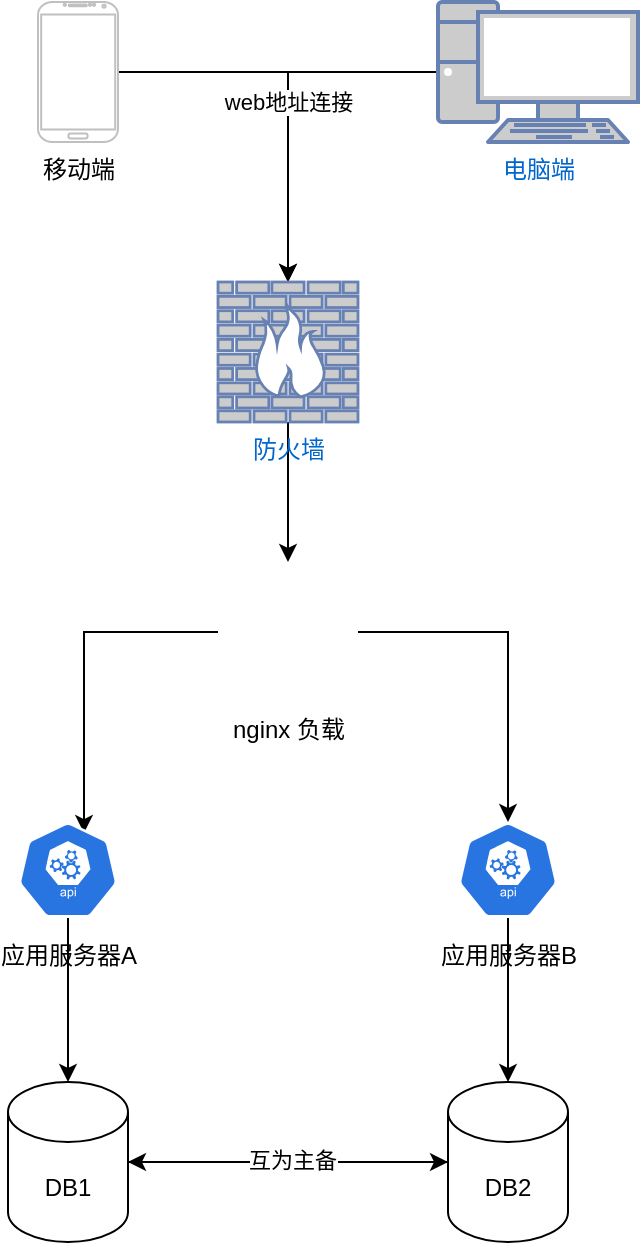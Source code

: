 <mxfile version="16.0.3" type="github">
  <diagram id="j5msO9XKNBTfVSApXjJV" name="Page-1">
    <mxGraphModel dx="1186" dy="661" grid="1" gridSize="10" guides="1" tooltips="1" connect="1" arrows="1" fold="1" page="1" pageScale="1" pageWidth="827" pageHeight="1169" math="0" shadow="0">
      <root>
        <mxCell id="0" />
        <mxCell id="1" parent="0" />
        <mxCell id="h-4lxs5_fm6_QuoArNwU-1" style="edgeStyle=orthogonalEdgeStyle;rounded=0;orthogonalLoop=1;jettySize=auto;html=1;" edge="1" parent="1" source="h-4lxs5_fm6_QuoArNwU-2" target="h-4lxs5_fm6_QuoArNwU-5">
          <mxGeometry relative="1" as="geometry" />
        </mxCell>
        <mxCell id="h-4lxs5_fm6_QuoArNwU-2" value="移动端" style="verticalLabelPosition=bottom;verticalAlign=top;html=1;shadow=0;dashed=0;strokeWidth=1;shape=mxgraph.android.phone2;strokeColor=#c0c0c0;" vertex="1" parent="1">
          <mxGeometry x="210" y="80" width="40" height="70" as="geometry" />
        </mxCell>
        <mxCell id="h-4lxs5_fm6_QuoArNwU-3" value="web地址连接" style="edgeStyle=orthogonalEdgeStyle;rounded=0;orthogonalLoop=1;jettySize=auto;html=1;" edge="1" parent="1" source="h-4lxs5_fm6_QuoArNwU-4" target="h-4lxs5_fm6_QuoArNwU-5">
          <mxGeometry relative="1" as="geometry" />
        </mxCell>
        <mxCell id="h-4lxs5_fm6_QuoArNwU-4" value="电脑端" style="fontColor=#0066CC;verticalAlign=top;verticalLabelPosition=bottom;labelPosition=center;align=center;html=1;outlineConnect=0;fillColor=#CCCCCC;strokeColor=#6881B3;gradientColor=none;gradientDirection=north;strokeWidth=2;shape=mxgraph.networks.pc;" vertex="1" parent="1">
          <mxGeometry x="410" y="80" width="100" height="70" as="geometry" />
        </mxCell>
        <mxCell id="h-4lxs5_fm6_QuoArNwU-12" style="edgeStyle=orthogonalEdgeStyle;rounded=0;orthogonalLoop=1;jettySize=auto;html=1;" edge="1" parent="1" source="h-4lxs5_fm6_QuoArNwU-5" target="h-4lxs5_fm6_QuoArNwU-6">
          <mxGeometry relative="1" as="geometry" />
        </mxCell>
        <mxCell id="h-4lxs5_fm6_QuoArNwU-5" value="防火墙" style="fontColor=#0066CC;verticalAlign=top;verticalLabelPosition=bottom;labelPosition=center;align=center;html=1;outlineConnect=0;fillColor=#CCCCCC;strokeColor=#6881B3;gradientColor=none;gradientDirection=north;strokeWidth=2;shape=mxgraph.networks.firewall;" vertex="1" parent="1">
          <mxGeometry x="300" y="220" width="70" height="70" as="geometry" />
        </mxCell>
        <mxCell id="h-4lxs5_fm6_QuoArNwU-13" style="edgeStyle=orthogonalEdgeStyle;rounded=0;orthogonalLoop=1;jettySize=auto;html=1;entryX=0.66;entryY=0.115;entryDx=0;entryDy=0;entryPerimeter=0;" edge="1" parent="1" source="h-4lxs5_fm6_QuoArNwU-6" target="h-4lxs5_fm6_QuoArNwU-7">
          <mxGeometry relative="1" as="geometry" />
        </mxCell>
        <mxCell id="h-4lxs5_fm6_QuoArNwU-14" style="edgeStyle=orthogonalEdgeStyle;rounded=0;orthogonalLoop=1;jettySize=auto;html=1;" edge="1" parent="1" source="h-4lxs5_fm6_QuoArNwU-6" target="h-4lxs5_fm6_QuoArNwU-8">
          <mxGeometry relative="1" as="geometry" />
        </mxCell>
        <mxCell id="h-4lxs5_fm6_QuoArNwU-6" value="nginx 负载&lt;br&gt;" style="shape=image;html=1;verticalAlign=top;verticalLabelPosition=bottom;labelBackgroundColor=#ffffff;imageAspect=0;aspect=fixed;image=https://cdn4.iconfinder.com/data/icons/logos-brands-5/24/nginx-128.png" vertex="1" parent="1">
          <mxGeometry x="300" y="360" width="70" height="70" as="geometry" />
        </mxCell>
        <mxCell id="h-4lxs5_fm6_QuoArNwU-21" style="edgeStyle=none;rounded=0;orthogonalLoop=1;jettySize=auto;html=1;" edge="1" parent="1" source="h-4lxs5_fm6_QuoArNwU-7" target="h-4lxs5_fm6_QuoArNwU-15">
          <mxGeometry relative="1" as="geometry" />
        </mxCell>
        <mxCell id="h-4lxs5_fm6_QuoArNwU-7" value="&lt;br&gt;&lt;br&gt;&lt;br&gt;&lt;br&gt;&lt;br&gt;&lt;br&gt;应用服务器A" style="html=1;dashed=0;whitespace=wrap;fillColor=#2875E2;strokeColor=#ffffff;points=[[0.005,0.63,0],[0.1,0.2,0],[0.9,0.2,0],[0.5,0,0],[0.995,0.63,0],[0.72,0.99,0],[0.5,1,0],[0.28,0.99,0]];shape=mxgraph.kubernetes.icon;prIcon=api" vertex="1" parent="1">
          <mxGeometry x="200" y="490" width="50" height="48" as="geometry" />
        </mxCell>
        <mxCell id="h-4lxs5_fm6_QuoArNwU-22" style="edgeStyle=none;rounded=0;orthogonalLoop=1;jettySize=auto;html=1;entryX=0.5;entryY=0;entryDx=0;entryDy=0;entryPerimeter=0;" edge="1" parent="1" source="h-4lxs5_fm6_QuoArNwU-8" target="h-4lxs5_fm6_QuoArNwU-16">
          <mxGeometry relative="1" as="geometry" />
        </mxCell>
        <mxCell id="h-4lxs5_fm6_QuoArNwU-8" value="&lt;br&gt;&lt;br&gt;&lt;br&gt;&lt;br&gt;&lt;br&gt;&lt;br&gt;应用服务器B" style="html=1;dashed=0;whitespace=wrap;fillColor=#2875E2;strokeColor=#ffffff;points=[[0.005,0.63,0],[0.1,0.2,0],[0.9,0.2,0],[0.5,0,0],[0.995,0.63,0],[0.72,0.99,0],[0.5,1,0],[0.28,0.99,0]];shape=mxgraph.kubernetes.icon;prIcon=api" vertex="1" parent="1">
          <mxGeometry x="420" y="490" width="50" height="48" as="geometry" />
        </mxCell>
        <mxCell id="h-4lxs5_fm6_QuoArNwU-18" style="edgeStyle=none;rounded=0;orthogonalLoop=1;jettySize=auto;html=1;entryX=0;entryY=0.5;entryDx=0;entryDy=0;entryPerimeter=0;" edge="1" parent="1" source="h-4lxs5_fm6_QuoArNwU-15" target="h-4lxs5_fm6_QuoArNwU-16">
          <mxGeometry relative="1" as="geometry" />
        </mxCell>
        <mxCell id="h-4lxs5_fm6_QuoArNwU-15" value="DB1" style="shape=cylinder3;whiteSpace=wrap;html=1;boundedLbl=1;backgroundOutline=1;size=15;" vertex="1" parent="1">
          <mxGeometry x="195" y="620" width="60" height="80" as="geometry" />
        </mxCell>
        <mxCell id="h-4lxs5_fm6_QuoArNwU-19" style="edgeStyle=none;rounded=0;orthogonalLoop=1;jettySize=auto;html=1;" edge="1" parent="1" source="h-4lxs5_fm6_QuoArNwU-16" target="h-4lxs5_fm6_QuoArNwU-15">
          <mxGeometry relative="1" as="geometry" />
        </mxCell>
        <mxCell id="h-4lxs5_fm6_QuoArNwU-20" value="互为主备" style="edgeLabel;html=1;align=center;verticalAlign=middle;resizable=0;points=[];" vertex="1" connectable="0" parent="h-4lxs5_fm6_QuoArNwU-19">
          <mxGeometry x="-0.019" y="-1" relative="1" as="geometry">
            <mxPoint as="offset" />
          </mxGeometry>
        </mxCell>
        <mxCell id="h-4lxs5_fm6_QuoArNwU-16" value="DB2" style="shape=cylinder3;whiteSpace=wrap;html=1;boundedLbl=1;backgroundOutline=1;size=15;" vertex="1" parent="1">
          <mxGeometry x="415" y="620" width="60" height="80" as="geometry" />
        </mxCell>
      </root>
    </mxGraphModel>
  </diagram>
</mxfile>
